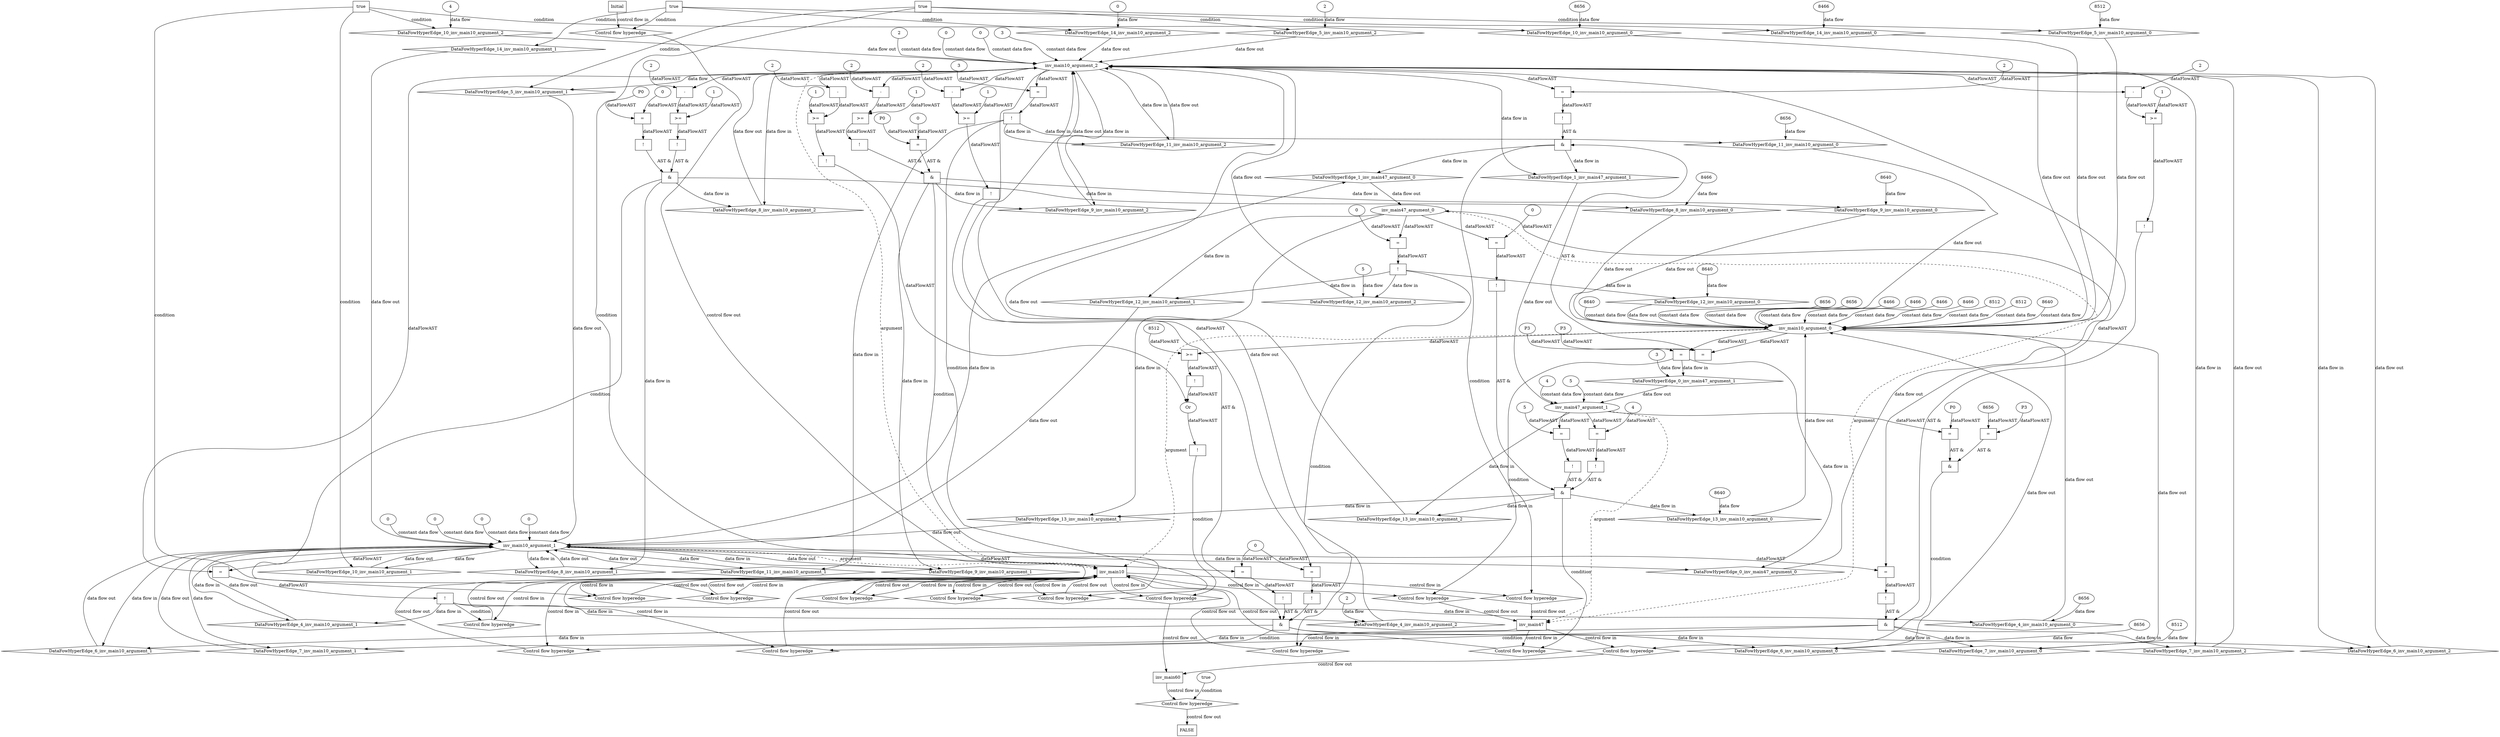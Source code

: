 digraph dag {
"inv_main10" [label="inv_main10" nodeName="inv_main10" class=cfn  shape="rect"];
"inv_main47" [label="inv_main47" nodeName="inv_main47" class=cfn  shape="rect"];
"inv_main60" [label="inv_main60" nodeName="inv_main60" class=cfn  shape="rect"];
FALSE [label="FALSE" nodeName=FALSE class=cfn  shape="rect"];
Initial [label="Initial" nodeName=Initial class=cfn  shape="rect"];
ControlFowHyperEdge_0 [label="Control flow hyperedge" nodeName=ControlFowHyperEdge_0 class=controlFlowHyperEdge shape="diamond"];
"inv_main10" -> ControlFowHyperEdge_0 [label="control flow in"]
ControlFowHyperEdge_0 -> "inv_main47" [label="control flow out"]
ControlFowHyperEdge_1 [label="Control flow hyperedge" nodeName=ControlFowHyperEdge_1 class=controlFlowHyperEdge shape="diamond"];
"inv_main10" -> ControlFowHyperEdge_1 [label="control flow in"]
ControlFowHyperEdge_1 -> "inv_main47" [label="control flow out"]
ControlFowHyperEdge_2 [label="Control flow hyperedge" nodeName=ControlFowHyperEdge_2 class=controlFlowHyperEdge shape="diamond"];
"inv_main10" -> ControlFowHyperEdge_2 [label="control flow in"]
ControlFowHyperEdge_2 -> "inv_main60" [label="control flow out"]
ControlFowHyperEdge_3 [label="Control flow hyperedge" nodeName=ControlFowHyperEdge_3 class=controlFlowHyperEdge shape="diamond"];
"inv_main47" -> ControlFowHyperEdge_3 [label="control flow in"]
ControlFowHyperEdge_3 -> "inv_main60" [label="control flow out"]
ControlFowHyperEdge_4 [label="Control flow hyperedge" nodeName=ControlFowHyperEdge_4 class=controlFlowHyperEdge shape="diamond"];
"inv_main10" -> ControlFowHyperEdge_4 [label="control flow in"]
ControlFowHyperEdge_4 -> "inv_main10" [label="control flow out"]
ControlFowHyperEdge_5 [label="Control flow hyperedge" nodeName=ControlFowHyperEdge_5 class=controlFlowHyperEdge shape="diamond"];
"inv_main10" -> ControlFowHyperEdge_5 [label="control flow in"]
ControlFowHyperEdge_5 -> "inv_main10" [label="control flow out"]
ControlFowHyperEdge_6 [label="Control flow hyperedge" nodeName=ControlFowHyperEdge_6 class=controlFlowHyperEdge shape="diamond"];
"inv_main10" -> ControlFowHyperEdge_6 [label="control flow in"]
ControlFowHyperEdge_6 -> "inv_main10" [label="control flow out"]
ControlFowHyperEdge_7 [label="Control flow hyperedge" nodeName=ControlFowHyperEdge_7 class=controlFlowHyperEdge shape="diamond"];
"inv_main10" -> ControlFowHyperEdge_7 [label="control flow in"]
ControlFowHyperEdge_7 -> "inv_main10" [label="control flow out"]
ControlFowHyperEdge_8 [label="Control flow hyperedge" nodeName=ControlFowHyperEdge_8 class=controlFlowHyperEdge shape="diamond"];
"inv_main10" -> ControlFowHyperEdge_8 [label="control flow in"]
ControlFowHyperEdge_8 -> "inv_main10" [label="control flow out"]
ControlFowHyperEdge_9 [label="Control flow hyperedge" nodeName=ControlFowHyperEdge_9 class=controlFlowHyperEdge shape="diamond"];
"inv_main10" -> ControlFowHyperEdge_9 [label="control flow in"]
ControlFowHyperEdge_9 -> "inv_main10" [label="control flow out"]
ControlFowHyperEdge_10 [label="Control flow hyperedge" nodeName=ControlFowHyperEdge_10 class=controlFlowHyperEdge shape="diamond"];
"inv_main10" -> ControlFowHyperEdge_10 [label="control flow in"]
ControlFowHyperEdge_10 -> "inv_main10" [label="control flow out"]
ControlFowHyperEdge_11 [label="Control flow hyperedge" nodeName=ControlFowHyperEdge_11 class=controlFlowHyperEdge shape="diamond"];
"inv_main10" -> ControlFowHyperEdge_11 [label="control flow in"]
ControlFowHyperEdge_11 -> "inv_main10" [label="control flow out"]
ControlFowHyperEdge_12 [label="Control flow hyperedge" nodeName=ControlFowHyperEdge_12 class=controlFlowHyperEdge shape="diamond"];
"inv_main47" -> ControlFowHyperEdge_12 [label="control flow in"]
ControlFowHyperEdge_12 -> "inv_main10" [label="control flow out"]
ControlFowHyperEdge_13 [label="Control flow hyperedge" nodeName=ControlFowHyperEdge_13 class=controlFlowHyperEdge shape="diamond"];
"inv_main47" -> ControlFowHyperEdge_13 [label="control flow in"]
ControlFowHyperEdge_13 -> "inv_main10" [label="control flow out"]
ControlFowHyperEdge_14 [label="Control flow hyperedge" nodeName=ControlFowHyperEdge_14 class=controlFlowHyperEdge shape="diamond"];
"Initial" -> ControlFowHyperEdge_14 [label="control flow in"]
ControlFowHyperEdge_14 -> "inv_main10" [label="control flow out"]
ControlFowHyperEdge_15 [label="Control flow hyperedge" nodeName=ControlFowHyperEdge_15 class=controlFlowHyperEdge shape="diamond"];
"inv_main60" -> ControlFowHyperEdge_15 [label="control flow in"]
ControlFowHyperEdge_15 -> "FALSE" [label="control flow out"]
"inv_main47_argument_0" [label="inv_main47_argument_0" nodeName=argument0 class=argument  head="inv_main47" shape="oval"];
"inv_main47_argument_0" -> "inv_main47"[label="argument" style="dashed"]
"inv_main47_argument_1" [label="inv_main47_argument_1" nodeName=argument1 class=argument  head="inv_main47" shape="oval"];
"inv_main47_argument_1" -> "inv_main47"[label="argument" style="dashed"]
"inv_main10_argument_0" [label="inv_main10_argument_0" nodeName=argument0 class=argument  head="inv_main10" shape="oval"];
"inv_main10_argument_0" -> "inv_main10"[label="argument" style="dashed"]
"inv_main10_argument_1" [label="inv_main10_argument_1" nodeName=argument1 class=argument  head="inv_main10" shape="oval"];
"inv_main10_argument_1" -> "inv_main10"[label="argument" style="dashed"]
"inv_main10_argument_2" [label="inv_main10_argument_2" nodeName=argument2 class=argument  head="inv_main10" shape="oval"];
"inv_main10_argument_2" -> "inv_main10"[label="argument" style="dashed"]

"xxxinv_main47___inv_main10_0xxxguard_0_node_0" [label="=" nodeName="xxxinv_main47___inv_main10_0xxxguard_0_node_0" class=Operator  shape="rect"];
"xxxinv_main47___inv_main10_0xxxguard_0_node_1" [label="P3" nodeName="xxxinv_main47___inv_main10_0xxxguard_0_node_1" class=Constant ];
"xxxinv_main47___inv_main10_0xxxguard_0_node_1" -> "xxxinv_main47___inv_main10_0xxxguard_0_node_0"[label="dataFlowAST"]
"inv_main10_argument_0" -> "xxxinv_main47___inv_main10_0xxxguard_0_node_0"[label="dataFlowAST"]

"xxxinv_main47___inv_main10_0xxxguard_0_node_0" -> "ControlFowHyperEdge_0" [label="condition"];
"xxxinv_main47___inv_main10_0xxxdataFlow_0_node_0" [label="3" nodeName="xxxinv_main47___inv_main10_0xxxdataFlow_0_node_0" class=Literal ];

"xxxinv_main47___inv_main10_0xxxdataFlow_0_node_0" -> "DataFowHyperEdge_0_inv_main47_argument_1" [label="data flow"];
"xxxinv_main47___inv_main10_1xxx_and" [label="&" nodeName="xxxinv_main47___inv_main10_1xxx_and" class=Operator shape="rect"];
"xxxinv_main47___inv_main10_1xxxguard_0_node_0" [label="!" nodeName="xxxinv_main47___inv_main10_1xxxguard_0_node_0" class=Operator shape="rect"];
"xxxinv_main47___inv_main10_1xxxguard_0_node_1" [label="=" nodeName="xxxinv_main47___inv_main10_1xxxguard_0_node_1" class=Operator  shape="rect"];
"xxxinv_main47___inv_main10_1xxxguard_0_node_3" [label="2" nodeName="xxxinv_main47___inv_main10_1xxxguard_0_node_3" class=Literal ];
"xxxinv_main47___inv_main10_1xxxguard_0_node_1" -> "xxxinv_main47___inv_main10_1xxxguard_0_node_0"[label="dataFlowAST"]
"inv_main10_argument_2" -> "xxxinv_main47___inv_main10_1xxxguard_0_node_1"[label="dataFlowAST"]
"xxxinv_main47___inv_main10_1xxxguard_0_node_3" -> "xxxinv_main47___inv_main10_1xxxguard_0_node_1"[label="dataFlowAST"]

"xxxinv_main47___inv_main10_1xxxguard_0_node_0" -> "xxxinv_main47___inv_main10_1xxx_and" [label="AST &"];
"xxxinv_main47___inv_main10_1xxxguard1_node_0" [label="=" nodeName="xxxinv_main47___inv_main10_1xxxguard1_node_0" class=Operator  shape="rect"];
"xxxinv_main47___inv_main10_1xxxguard1_node_1" [label="P3" nodeName="xxxinv_main47___inv_main10_1xxxguard1_node_1" class=Constant ];
"xxxinv_main47___inv_main10_1xxxguard1_node_1" -> "xxxinv_main47___inv_main10_1xxxguard1_node_0"[label="dataFlowAST"]
"inv_main10_argument_0" -> "xxxinv_main47___inv_main10_1xxxguard1_node_0"[label="dataFlowAST"]

"xxxinv_main47___inv_main10_1xxxguard1_node_0" -> "xxxinv_main47___inv_main10_1xxx_and" [label="AST &"];
"xxxinv_main47___inv_main10_1xxx_and" -> "ControlFowHyperEdge_1" [label="condition"];
"xxxinv_main60___inv_main10_2xxxguard_0_node_0" [label="!" nodeName="xxxinv_main60___inv_main10_2xxxguard_0_node_0" class=Operator shape="rect"];
"xxxinv_main60___inv_main10_2xxxguard_0_node_1" [label="Or" nodeName="xxxinv_main60___inv_main10_2xxxguard_0_node_1" class=Operator ];
"xxxinv_main60___inv_main10_2xxxguard_0_node_2" [label="!" nodeName="xxxinv_main60___inv_main10_2xxxguard_0_node_2" class=Operator shape="rect"];
"xxxinv_main60___inv_main10_2xxxguard_0_node_3" [label=">=" nodeName="xxxinv_main60___inv_main10_2xxxguard_0_node_3" class=Operator  shape="rect"];
"xxxinv_main60___inv_main10_2xxxguard_0_node_4" [label="-" nodeName="xxxinv_main60___inv_main10_2xxxguard_0_node_4" class= Operator shape="rect"];
"xxxinv_main60___inv_main10_2xxxguard_0_node_6" [label="2" nodeName="xxxinv_main60___inv_main10_2xxxguard_0_node_6" class=Literal ];
"xxxinv_main60___inv_main10_2xxxguard_0_node_7" [label="1" nodeName="xxxinv_main60___inv_main10_2xxxguard_0_node_7" class=Literal ];
"xxxinv_main60___inv_main10_2xxxguard_0_node_8" [label="!" nodeName="xxxinv_main60___inv_main10_2xxxguard_0_node_8" class=Operator shape="rect"];
"xxxinv_main60___inv_main10_2xxxguard_0_node_9" [label=">=" nodeName="xxxinv_main60___inv_main10_2xxxguard_0_node_9" class=Operator  shape="rect"];
"xxxinv_main60___inv_main10_2xxxguard_0_node_10" [label="8512" nodeName="xxxinv_main60___inv_main10_2xxxguard_0_node_10" class=Literal ];
"xxxinv_main60___inv_main10_2xxxguard_0_node_1" -> "xxxinv_main60___inv_main10_2xxxguard_0_node_0"[label="dataFlowAST"]
"xxxinv_main60___inv_main10_2xxxguard_0_node_2" -> "xxxinv_main60___inv_main10_2xxxguard_0_node_1"[label="dataFlowAST"]
"xxxinv_main60___inv_main10_2xxxguard_0_node_8" -> "xxxinv_main60___inv_main10_2xxxguard_0_node_1"[label="dataFlowAST"]
"xxxinv_main60___inv_main10_2xxxguard_0_node_3" -> "xxxinv_main60___inv_main10_2xxxguard_0_node_2"[label="dataFlowAST"]
"xxxinv_main60___inv_main10_2xxxguard_0_node_4" -> "xxxinv_main60___inv_main10_2xxxguard_0_node_3"[label="dataFlowAST"]
"xxxinv_main60___inv_main10_2xxxguard_0_node_7" -> "xxxinv_main60___inv_main10_2xxxguard_0_node_3"[label="dataFlowAST"]
"inv_main10_argument_2" -> "xxxinv_main60___inv_main10_2xxxguard_0_node_4"[label="dataFlowAST"]
"xxxinv_main60___inv_main10_2xxxguard_0_node_6" -> "xxxinv_main60___inv_main10_2xxxguard_0_node_4"[label="dataFlowAST"]
"xxxinv_main60___inv_main10_2xxxguard_0_node_9" -> "xxxinv_main60___inv_main10_2xxxguard_0_node_8"[label="dataFlowAST"]
"xxxinv_main60___inv_main10_2xxxguard_0_node_10" -> "xxxinv_main60___inv_main10_2xxxguard_0_node_9"[label="dataFlowAST"]
"inv_main10_argument_0" -> "xxxinv_main60___inv_main10_2xxxguard_0_node_9"[label="dataFlowAST"]

"xxxinv_main60___inv_main10_2xxxguard_0_node_0" -> "ControlFowHyperEdge_2" [label="condition"];
"xxxinv_main60___inv_main47_3xxx_and" [label="&" nodeName="xxxinv_main60___inv_main47_3xxx_and" class=Operator shape="rect"];
"xxxinv_main60___inv_main47_3xxxguard_0_node_0" [label="=" nodeName="xxxinv_main60___inv_main47_3xxxguard_0_node_0" class=Operator  shape="rect"];
"xxxinv_main60___inv_main47_3xxxguard_0_node_1" [label="P0" nodeName="xxxinv_main60___inv_main47_3xxxguard_0_node_1" class=Constant ];
"xxxinv_main60___inv_main47_3xxxguard_0_node_1" -> "xxxinv_main60___inv_main47_3xxxguard_0_node_0"[label="dataFlowAST"]
"inv_main47_argument_1" -> "xxxinv_main60___inv_main47_3xxxguard_0_node_0"[label="dataFlowAST"]

"xxxinv_main60___inv_main47_3xxxguard_0_node_0" -> "xxxinv_main60___inv_main47_3xxx_and" [label="AST &"];
"xxxinv_main60___inv_main47_3xxxguard1_node_0" [label="=" nodeName="xxxinv_main60___inv_main47_3xxxguard1_node_0" class=Operator  shape="rect"];
"xxxinv_main60___inv_main47_3xxxguard1_node_1" [label="P3" nodeName="xxxinv_main60___inv_main47_3xxxguard1_node_1" class=Constant ];
"xxxinv_main60___inv_main47_3xxxguard1_node_2" [label="8656" nodeName="xxxinv_main60___inv_main47_3xxxguard1_node_2" class=Literal ];
"xxxinv_main60___inv_main47_3xxxguard1_node_1" -> "xxxinv_main60___inv_main47_3xxxguard1_node_0"[label="dataFlowAST"]
"xxxinv_main60___inv_main47_3xxxguard1_node_2" -> "xxxinv_main60___inv_main47_3xxxguard1_node_0"[label="dataFlowAST"]

"xxxinv_main60___inv_main47_3xxxguard1_node_0" -> "xxxinv_main60___inv_main47_3xxx_and" [label="AST &"];
"xxxinv_main60___inv_main47_3xxx_and" -> "ControlFowHyperEdge_3" [label="condition"];
"xxxinv_main10___inv_main10_4xxxguard_0_node_0" [label="!" nodeName="xxxinv_main10___inv_main10_4xxxguard_0_node_0" class=Operator shape="rect"];
"xxxinv_main10___inv_main10_4xxxguard_0_node_1" [label="=" nodeName="xxxinv_main10___inv_main10_4xxxguard_0_node_1" class=Operator  shape="rect"];
"xxxinv_main10___inv_main10_4xxxguard_0_node_1" -> "xxxinv_main10___inv_main10_4xxxguard_0_node_0"[label="dataFlowAST"]
"inv_main10_argument_1" -> "xxxinv_main10___inv_main10_4xxxguard_0_node_1"[label="dataFlowAST"]
"inv_main10_argument_2" -> "xxxinv_main10___inv_main10_4xxxguard_0_node_1"[label="dataFlowAST"]

"xxxinv_main10___inv_main10_4xxxguard_0_node_0" -> "ControlFowHyperEdge_4" [label="condition"];
"xxxinv_main10___inv_main10_4xxxdataFlow_0_node_0" [label="8656" nodeName="xxxinv_main10___inv_main10_4xxxdataFlow_0_node_0" class=Literal ];

"xxxinv_main10___inv_main10_4xxxdataFlow_0_node_0" -> "DataFowHyperEdge_4_inv_main10_argument_0" [label="data flow"];
"xxxinv_main10___inv_main10_4xxxdataFlow1_node_0" [label="2" nodeName="xxxinv_main10___inv_main10_4xxxdataFlow1_node_0" class=Literal ];

"xxxinv_main10___inv_main10_4xxxdataFlow1_node_0" -> "DataFowHyperEdge_4_inv_main10_argument_2" [label="data flow"];
"true_5" [label="true" nodeName="true_5" class=true shape="rect"];
"true_5" -> "ControlFowHyperEdge_5" [label="condition"];
"xxxinv_main10___inv_main10_5xxxdataFlow_0_node_0" [label="8512" nodeName="xxxinv_main10___inv_main10_5xxxdataFlow_0_node_0" class=Literal ];

"xxxinv_main10___inv_main10_5xxxdataFlow_0_node_0" -> "DataFowHyperEdge_5_inv_main10_argument_0" [label="data flow"];

"inv_main10_argument_2" -> "DataFowHyperEdge_5_inv_main10_argument_1" [label="data flow"];
"xxxinv_main10___inv_main10_5xxxdataFlow2_node_0" [label="2" nodeName="xxxinv_main10___inv_main10_5xxxdataFlow2_node_0" class=Literal ];

"xxxinv_main10___inv_main10_5xxxdataFlow2_node_0" -> "DataFowHyperEdge_5_inv_main10_argument_2" [label="data flow"];
"xxxinv_main10___inv_main10_6xxx_and" [label="&" nodeName="xxxinv_main10___inv_main10_6xxx_and" class=Operator shape="rect"];
"xxxinv_main10___inv_main10_6xxxguard_0_node_0" [label="!" nodeName="xxxinv_main10___inv_main10_6xxxguard_0_node_0" class=Operator shape="rect"];
"xxxinv_main10___inv_main10_6xxxguard_0_node_1" [label=">=" nodeName="xxxinv_main10___inv_main10_6xxxguard_0_node_1" class=Operator  shape="rect"];
"xxxinv_main10___inv_main10_6xxxguard_0_node_2" [label="-" nodeName="xxxinv_main10___inv_main10_6xxxguard_0_node_2" class= Operator shape="rect"];
"xxxinv_main10___inv_main10_6xxxguard_0_node_4" [label="2" nodeName="xxxinv_main10___inv_main10_6xxxguard_0_node_4" class=Literal ];
"xxxinv_main10___inv_main10_6xxxguard_0_node_5" [label="1" nodeName="xxxinv_main10___inv_main10_6xxxguard_0_node_5" class=Literal ];
"xxxinv_main10___inv_main10_6xxxguard_0_node_1" -> "xxxinv_main10___inv_main10_6xxxguard_0_node_0"[label="dataFlowAST"]
"xxxinv_main10___inv_main10_6xxxguard_0_node_2" -> "xxxinv_main10___inv_main10_6xxxguard_0_node_1"[label="dataFlowAST"]
"xxxinv_main10___inv_main10_6xxxguard_0_node_5" -> "xxxinv_main10___inv_main10_6xxxguard_0_node_1"[label="dataFlowAST"]
"inv_main10_argument_2" -> "xxxinv_main10___inv_main10_6xxxguard_0_node_2"[label="dataFlowAST"]
"xxxinv_main10___inv_main10_6xxxguard_0_node_4" -> "xxxinv_main10___inv_main10_6xxxguard_0_node_2"[label="dataFlowAST"]

"xxxinv_main10___inv_main10_6xxxguard_0_node_0" -> "xxxinv_main10___inv_main10_6xxx_and" [label="AST &"];
"xxxinv_main10___inv_main10_6xxxguard1_node_0" [label="!" nodeName="xxxinv_main10___inv_main10_6xxxguard1_node_0" class=Operator shape="rect"];
"xxxinv_main10___inv_main10_6xxxguard1_node_1" [label="=" nodeName="xxxinv_main10___inv_main10_6xxxguard1_node_1" class=Operator  shape="rect"];
"xxxinv_main10___inv_main10_6xxxguard1_node_3" [label="0" nodeName="xxxinv_main10___inv_main10_6xxxguard1_node_3" class=Literal ];
"xxxinv_main10___inv_main10_6xxxguard1_node_1" -> "xxxinv_main10___inv_main10_6xxxguard1_node_0"[label="dataFlowAST"]
"inv_main10_argument_2" -> "xxxinv_main10___inv_main10_6xxxguard1_node_1"[label="dataFlowAST"]
"xxxinv_main10___inv_main10_6xxxguard1_node_3" -> "xxxinv_main10___inv_main10_6xxxguard1_node_1"[label="dataFlowAST"]

"xxxinv_main10___inv_main10_6xxxguard1_node_0" -> "xxxinv_main10___inv_main10_6xxx_and" [label="AST &"];
"xxxinv_main10___inv_main10_6xxxguard2_node_0" [label="!" nodeName="xxxinv_main10___inv_main10_6xxxguard2_node_0" class=Operator shape="rect"];
"xxxinv_main10___inv_main10_6xxxguard2_node_1" [label="=" nodeName="xxxinv_main10___inv_main10_6xxxguard2_node_1" class=Operator  shape="rect"];
"xxxinv_main10___inv_main10_6xxxguard2_node_1" -> "xxxinv_main10___inv_main10_6xxxguard2_node_0"[label="dataFlowAST"]
"inv_main10_argument_1" -> "xxxinv_main10___inv_main10_6xxxguard2_node_1"[label="dataFlowAST"]
"xxxinv_main10___inv_main10_6xxxguard1_node_3" -> "xxxinv_main10___inv_main10_6xxxguard2_node_1"[label="dataFlowAST"]

"xxxinv_main10___inv_main10_6xxxguard2_node_0" -> "xxxinv_main10___inv_main10_6xxx_and" [label="AST &"];
"xxxinv_main10___inv_main10_6xxx_and" -> "ControlFowHyperEdge_6" [label="condition"];
"xxxinv_main10___inv_main10_6xxxdataFlow_0_node_0" [label="8656" nodeName="xxxinv_main10___inv_main10_6xxxdataFlow_0_node_0" class=Literal ];

"xxxinv_main10___inv_main10_6xxxdataFlow_0_node_0" -> "DataFowHyperEdge_6_inv_main10_argument_0" [label="data flow"];
"xxxinv_main10___inv_main10_7xxx_and" [label="&" nodeName="xxxinv_main10___inv_main10_7xxx_and" class=Operator shape="rect"];
"xxxinv_main10___inv_main10_7xxxguard_0_node_0" [label="!" nodeName="xxxinv_main10___inv_main10_7xxxguard_0_node_0" class=Operator shape="rect"];
"xxxinv_main10___inv_main10_7xxxguard_0_node_1" [label=">=" nodeName="xxxinv_main10___inv_main10_7xxxguard_0_node_1" class=Operator  shape="rect"];
"xxxinv_main10___inv_main10_7xxxguard_0_node_2" [label="-" nodeName="xxxinv_main10___inv_main10_7xxxguard_0_node_2" class= Operator shape="rect"];
"xxxinv_main10___inv_main10_7xxxguard_0_node_4" [label="2" nodeName="xxxinv_main10___inv_main10_7xxxguard_0_node_4" class=Literal ];
"xxxinv_main10___inv_main10_7xxxguard_0_node_5" [label="1" nodeName="xxxinv_main10___inv_main10_7xxxguard_0_node_5" class=Literal ];
"xxxinv_main10___inv_main10_7xxxguard_0_node_1" -> "xxxinv_main10___inv_main10_7xxxguard_0_node_0"[label="dataFlowAST"]
"xxxinv_main10___inv_main10_7xxxguard_0_node_2" -> "xxxinv_main10___inv_main10_7xxxguard_0_node_1"[label="dataFlowAST"]
"xxxinv_main10___inv_main10_7xxxguard_0_node_5" -> "xxxinv_main10___inv_main10_7xxxguard_0_node_1"[label="dataFlowAST"]
"inv_main10_argument_2" -> "xxxinv_main10___inv_main10_7xxxguard_0_node_2"[label="dataFlowAST"]
"xxxinv_main10___inv_main10_7xxxguard_0_node_4" -> "xxxinv_main10___inv_main10_7xxxguard_0_node_2"[label="dataFlowAST"]

"xxxinv_main10___inv_main10_7xxxguard_0_node_0" -> "xxxinv_main10___inv_main10_7xxx_and" [label="AST &"];
"xxxinv_main10___inv_main10_7xxxguard1_node_0" [label="!" nodeName="xxxinv_main10___inv_main10_7xxxguard1_node_0" class=Operator shape="rect"];
"xxxinv_main10___inv_main10_7xxxguard1_node_1" [label="=" nodeName="xxxinv_main10___inv_main10_7xxxguard1_node_1" class=Operator  shape="rect"];
"xxxinv_main10___inv_main10_7xxxguard1_node_1" -> "xxxinv_main10___inv_main10_7xxxguard1_node_0"[label="dataFlowAST"]
"inv_main10_argument_2" -> "xxxinv_main10___inv_main10_7xxxguard1_node_1"[label="dataFlowAST"]
"inv_main10_argument_1" -> "xxxinv_main10___inv_main10_7xxxguard1_node_1"[label="dataFlowAST"]

"xxxinv_main10___inv_main10_7xxxguard1_node_0" -> "xxxinv_main10___inv_main10_7xxx_and" [label="AST &"];
"xxxinv_main10___inv_main10_7xxx_and" -> "ControlFowHyperEdge_7" [label="condition"];
"xxxinv_main10___inv_main10_7xxxdataFlow_0_node_0" [label="8512" nodeName="xxxinv_main10___inv_main10_7xxxdataFlow_0_node_0" class=Literal ];

"xxxinv_main10___inv_main10_7xxxdataFlow_0_node_0" -> "DataFowHyperEdge_7_inv_main10_argument_0" [label="data flow"];

"inv_main10_argument_1" -> "DataFowHyperEdge_7_inv_main10_argument_1" [label="data flow"];
"xxxinv_main10___inv_main10_8xxx_and" [label="&" nodeName="xxxinv_main10___inv_main10_8xxx_and" class=Operator shape="rect"];
"xxxinv_main10___inv_main10_8xxxguard_0_node_0" [label="!" nodeName="xxxinv_main10___inv_main10_8xxxguard_0_node_0" class=Operator shape="rect"];
"xxxinv_main10___inv_main10_8xxxguard_0_node_1" [label=">=" nodeName="xxxinv_main10___inv_main10_8xxxguard_0_node_1" class=Operator  shape="rect"];
"xxxinv_main10___inv_main10_8xxxguard_0_node_2" [label="-" nodeName="xxxinv_main10___inv_main10_8xxxguard_0_node_2" class= Operator shape="rect"];
"xxxinv_main10___inv_main10_8xxxguard_0_node_4" [label="2" nodeName="xxxinv_main10___inv_main10_8xxxguard_0_node_4" class=Literal ];
"xxxinv_main10___inv_main10_8xxxguard_0_node_5" [label="1" nodeName="xxxinv_main10___inv_main10_8xxxguard_0_node_5" class=Literal ];
"xxxinv_main10___inv_main10_8xxxguard_0_node_1" -> "xxxinv_main10___inv_main10_8xxxguard_0_node_0"[label="dataFlowAST"]
"xxxinv_main10___inv_main10_8xxxguard_0_node_2" -> "xxxinv_main10___inv_main10_8xxxguard_0_node_1"[label="dataFlowAST"]
"xxxinv_main10___inv_main10_8xxxguard_0_node_5" -> "xxxinv_main10___inv_main10_8xxxguard_0_node_1"[label="dataFlowAST"]
"inv_main10_argument_2" -> "xxxinv_main10___inv_main10_8xxxguard_0_node_2"[label="dataFlowAST"]
"xxxinv_main10___inv_main10_8xxxguard_0_node_4" -> "xxxinv_main10___inv_main10_8xxxguard_0_node_2"[label="dataFlowAST"]

"xxxinv_main10___inv_main10_8xxxguard_0_node_0" -> "xxxinv_main10___inv_main10_8xxx_and" [label="AST &"];
"xxxinv_main10___inv_main10_8xxxguard1_node_0" [label="!" nodeName="xxxinv_main10___inv_main10_8xxxguard1_node_0" class=Operator shape="rect"];
"xxxinv_main10___inv_main10_8xxxguard1_node_1" [label="=" nodeName="xxxinv_main10___inv_main10_8xxxguard1_node_1" class=Operator  shape="rect"];
"xxxinv_main10___inv_main10_8xxxguard1_node_2" [label="P0" nodeName="xxxinv_main10___inv_main10_8xxxguard1_node_2" class=Constant ];
"xxxinv_main10___inv_main10_8xxxguard1_node_3" [label="0" nodeName="xxxinv_main10___inv_main10_8xxxguard1_node_3" class=Literal ];
"xxxinv_main10___inv_main10_8xxxguard1_node_1" -> "xxxinv_main10___inv_main10_8xxxguard1_node_0"[label="dataFlowAST"]
"xxxinv_main10___inv_main10_8xxxguard1_node_2" -> "xxxinv_main10___inv_main10_8xxxguard1_node_1"[label="dataFlowAST"]
"xxxinv_main10___inv_main10_8xxxguard1_node_3" -> "xxxinv_main10___inv_main10_8xxxguard1_node_1"[label="dataFlowAST"]

"xxxinv_main10___inv_main10_8xxxguard1_node_0" -> "xxxinv_main10___inv_main10_8xxx_and" [label="AST &"];
"xxxinv_main10___inv_main10_8xxx_and" -> "ControlFowHyperEdge_8" [label="condition"];
"xxxinv_main10___inv_main10_8xxxdataFlow_0_node_0" [label="8466" nodeName="xxxinv_main10___inv_main10_8xxxdataFlow_0_node_0" class=Literal ];

"xxxinv_main10___inv_main10_8xxxdataFlow_0_node_0" -> "DataFowHyperEdge_8_inv_main10_argument_0" [label="data flow"];
"xxxinv_main10___inv_main10_9xxx_and" [label="&" nodeName="xxxinv_main10___inv_main10_9xxx_and" class=Operator shape="rect"];
"xxxinv_main10___inv_main10_9xxxguard_0_node_0" [label="!" nodeName="xxxinv_main10___inv_main10_9xxxguard_0_node_0" class=Operator shape="rect"];
"xxxinv_main10___inv_main10_9xxxguard_0_node_1" [label=">=" nodeName="xxxinv_main10___inv_main10_9xxxguard_0_node_1" class=Operator  shape="rect"];
"xxxinv_main10___inv_main10_9xxxguard_0_node_2" [label="-" nodeName="xxxinv_main10___inv_main10_9xxxguard_0_node_2" class= Operator shape="rect"];
"xxxinv_main10___inv_main10_9xxxguard_0_node_4" [label="2" nodeName="xxxinv_main10___inv_main10_9xxxguard_0_node_4" class=Literal ];
"xxxinv_main10___inv_main10_9xxxguard_0_node_5" [label="1" nodeName="xxxinv_main10___inv_main10_9xxxguard_0_node_5" class=Literal ];
"xxxinv_main10___inv_main10_9xxxguard_0_node_1" -> "xxxinv_main10___inv_main10_9xxxguard_0_node_0"[label="dataFlowAST"]
"xxxinv_main10___inv_main10_9xxxguard_0_node_2" -> "xxxinv_main10___inv_main10_9xxxguard_0_node_1"[label="dataFlowAST"]
"xxxinv_main10___inv_main10_9xxxguard_0_node_5" -> "xxxinv_main10___inv_main10_9xxxguard_0_node_1"[label="dataFlowAST"]
"inv_main10_argument_2" -> "xxxinv_main10___inv_main10_9xxxguard_0_node_2"[label="dataFlowAST"]
"xxxinv_main10___inv_main10_9xxxguard_0_node_4" -> "xxxinv_main10___inv_main10_9xxxguard_0_node_2"[label="dataFlowAST"]

"xxxinv_main10___inv_main10_9xxxguard_0_node_0" -> "xxxinv_main10___inv_main10_9xxx_and" [label="AST &"];
"xxxinv_main10___inv_main10_9xxxguard1_node_0" [label="=" nodeName="xxxinv_main10___inv_main10_9xxxguard1_node_0" class=Operator  shape="rect"];
"xxxinv_main10___inv_main10_9xxxguard1_node_1" [label="P0" nodeName="xxxinv_main10___inv_main10_9xxxguard1_node_1" class=Constant ];
"xxxinv_main10___inv_main10_9xxxguard1_node_2" [label="0" nodeName="xxxinv_main10___inv_main10_9xxxguard1_node_2" class=Literal ];
"xxxinv_main10___inv_main10_9xxxguard1_node_1" -> "xxxinv_main10___inv_main10_9xxxguard1_node_0"[label="dataFlowAST"]
"xxxinv_main10___inv_main10_9xxxguard1_node_2" -> "xxxinv_main10___inv_main10_9xxxguard1_node_0"[label="dataFlowAST"]

"xxxinv_main10___inv_main10_9xxxguard1_node_0" -> "xxxinv_main10___inv_main10_9xxx_and" [label="AST &"];
"xxxinv_main10___inv_main10_9xxx_and" -> "ControlFowHyperEdge_9" [label="condition"];
"xxxinv_main10___inv_main10_9xxxdataFlow_0_node_0" [label="8640" nodeName="xxxinv_main10___inv_main10_9xxxdataFlow_0_node_0" class=Literal ];

"xxxinv_main10___inv_main10_9xxxdataFlow_0_node_0" -> "DataFowHyperEdge_9_inv_main10_argument_0" [label="data flow"];
"true_10" [label="true" nodeName="true_10" class=true shape="rect"];
"true_10" -> "ControlFowHyperEdge_10" [label="condition"];
"xxxinv_main10___inv_main10_10xxxdataFlow_0_node_0" [label="8656" nodeName="xxxinv_main10___inv_main10_10xxxdataFlow_0_node_0" class=Literal ];

"xxxinv_main10___inv_main10_10xxxdataFlow_0_node_0" -> "DataFowHyperEdge_10_inv_main10_argument_0" [label="data flow"];

"inv_main10_argument_1" -> "DataFowHyperEdge_10_inv_main10_argument_1" [label="data flow"];
"xxxinv_main10___inv_main10_10xxxdataFlow2_node_0" [label="4" nodeName="xxxinv_main10___inv_main10_10xxxdataFlow2_node_0" class=Literal ];

"xxxinv_main10___inv_main10_10xxxdataFlow2_node_0" -> "DataFowHyperEdge_10_inv_main10_argument_2" [label="data flow"];
"xxxinv_main10___inv_main10_11xxxguard_0_node_0" [label="!" nodeName="xxxinv_main10___inv_main10_11xxxguard_0_node_0" class=Operator shape="rect"];
"xxxinv_main10___inv_main10_11xxxguard_0_node_1" [label="=" nodeName="xxxinv_main10___inv_main10_11xxxguard_0_node_1" class=Operator  shape="rect"];
"xxxinv_main10___inv_main10_11xxxguard_0_node_3" [label="3" nodeName="xxxinv_main10___inv_main10_11xxxguard_0_node_3" class=Literal ];
"xxxinv_main10___inv_main10_11xxxguard_0_node_1" -> "xxxinv_main10___inv_main10_11xxxguard_0_node_0"[label="dataFlowAST"]
"inv_main10_argument_2" -> "xxxinv_main10___inv_main10_11xxxguard_0_node_1"[label="dataFlowAST"]
"xxxinv_main10___inv_main10_11xxxguard_0_node_3" -> "xxxinv_main10___inv_main10_11xxxguard_0_node_1"[label="dataFlowAST"]

"xxxinv_main10___inv_main10_11xxxguard_0_node_0" -> "ControlFowHyperEdge_11" [label="condition"];
"xxxinv_main10___inv_main10_11xxxdataFlow_0_node_0" [label="8656" nodeName="xxxinv_main10___inv_main10_11xxxdataFlow_0_node_0" class=Literal ];

"xxxinv_main10___inv_main10_11xxxdataFlow_0_node_0" -> "DataFowHyperEdge_11_inv_main10_argument_0" [label="data flow"];

"inv_main10_argument_1" -> "DataFowHyperEdge_11_inv_main10_argument_1" [label="data flow"];
"xxxinv_main10___inv_main47_12xxxguard_0_node_0" [label="!" nodeName="xxxinv_main10___inv_main47_12xxxguard_0_node_0" class=Operator shape="rect"];
"xxxinv_main10___inv_main47_12xxxguard_0_node_1" [label="=" nodeName="xxxinv_main10___inv_main47_12xxxguard_0_node_1" class=Operator  shape="rect"];
"xxxinv_main10___inv_main47_12xxxguard_0_node_3" [label="0" nodeName="xxxinv_main10___inv_main47_12xxxguard_0_node_3" class=Literal ];
"xxxinv_main10___inv_main47_12xxxguard_0_node_1" -> "xxxinv_main10___inv_main47_12xxxguard_0_node_0"[label="dataFlowAST"]
"inv_main47_argument_0" -> "xxxinv_main10___inv_main47_12xxxguard_0_node_1"[label="dataFlowAST"]
"xxxinv_main10___inv_main47_12xxxguard_0_node_3" -> "xxxinv_main10___inv_main47_12xxxguard_0_node_1"[label="dataFlowAST"]

"xxxinv_main10___inv_main47_12xxxguard_0_node_0" -> "ControlFowHyperEdge_12" [label="condition"];
"xxxinv_main10___inv_main47_12xxxdataFlow_0_node_0" [label="8640" nodeName="xxxinv_main10___inv_main47_12xxxdataFlow_0_node_0" class=Literal ];

"xxxinv_main10___inv_main47_12xxxdataFlow_0_node_0" -> "DataFowHyperEdge_12_inv_main10_argument_0" [label="data flow"];
"xxxinv_main10___inv_main47_12xxxdataFlow1_node_0" [label="5" nodeName="xxxinv_main10___inv_main47_12xxxdataFlow1_node_0" class=Literal ];

"xxxinv_main10___inv_main47_12xxxdataFlow1_node_0" -> "DataFowHyperEdge_12_inv_main10_argument_2" [label="data flow"];
"xxxinv_main10___inv_main47_13xxx_and" [label="&" nodeName="xxxinv_main10___inv_main47_13xxx_and" class=Operator shape="rect"];
"xxxinv_main10___inv_main47_13xxxguard_0_node_0" [label="!" nodeName="xxxinv_main10___inv_main47_13xxxguard_0_node_0" class=Operator shape="rect"];
"xxxinv_main10___inv_main47_13xxxguard_0_node_1" [label="=" nodeName="xxxinv_main10___inv_main47_13xxxguard_0_node_1" class=Operator  shape="rect"];
"xxxinv_main10___inv_main47_13xxxguard_0_node_3" [label="4" nodeName="xxxinv_main10___inv_main47_13xxxguard_0_node_3" class=Literal ];
"xxxinv_main10___inv_main47_13xxxguard_0_node_1" -> "xxxinv_main10___inv_main47_13xxxguard_0_node_0"[label="dataFlowAST"]
"inv_main47_argument_1" -> "xxxinv_main10___inv_main47_13xxxguard_0_node_1"[label="dataFlowAST"]
"xxxinv_main10___inv_main47_13xxxguard_0_node_3" -> "xxxinv_main10___inv_main47_13xxxguard_0_node_1"[label="dataFlowAST"]

"xxxinv_main10___inv_main47_13xxxguard_0_node_0" -> "xxxinv_main10___inv_main47_13xxx_and" [label="AST &"];
"xxxinv_main10___inv_main47_13xxxguard1_node_0" [label="!" nodeName="xxxinv_main10___inv_main47_13xxxguard1_node_0" class=Operator shape="rect"];
"xxxinv_main10___inv_main47_13xxxguard1_node_1" [label="=" nodeName="xxxinv_main10___inv_main47_13xxxguard1_node_1" class=Operator  shape="rect"];
"xxxinv_main10___inv_main47_13xxxguard1_node_3" [label="5" nodeName="xxxinv_main10___inv_main47_13xxxguard1_node_3" class=Literal ];
"xxxinv_main10___inv_main47_13xxxguard1_node_1" -> "xxxinv_main10___inv_main47_13xxxguard1_node_0"[label="dataFlowAST"]
"inv_main47_argument_1" -> "xxxinv_main10___inv_main47_13xxxguard1_node_1"[label="dataFlowAST"]
"xxxinv_main10___inv_main47_13xxxguard1_node_3" -> "xxxinv_main10___inv_main47_13xxxguard1_node_1"[label="dataFlowAST"]

"xxxinv_main10___inv_main47_13xxxguard1_node_0" -> "xxxinv_main10___inv_main47_13xxx_and" [label="AST &"];
"xxxinv_main10___inv_main47_13xxxguard2_node_0" [label="!" nodeName="xxxinv_main10___inv_main47_13xxxguard2_node_0" class=Operator shape="rect"];
"xxxinv_main10___inv_main47_13xxxguard2_node_1" [label="=" nodeName="xxxinv_main10___inv_main47_13xxxguard2_node_1" class=Operator  shape="rect"];
"xxxinv_main10___inv_main47_13xxxguard2_node_3" [label="0" nodeName="xxxinv_main10___inv_main47_13xxxguard2_node_3" class=Literal ];
"xxxinv_main10___inv_main47_13xxxguard2_node_1" -> "xxxinv_main10___inv_main47_13xxxguard2_node_0"[label="dataFlowAST"]
"inv_main47_argument_0" -> "xxxinv_main10___inv_main47_13xxxguard2_node_1"[label="dataFlowAST"]
"xxxinv_main10___inv_main47_13xxxguard2_node_3" -> "xxxinv_main10___inv_main47_13xxxguard2_node_1"[label="dataFlowAST"]

"xxxinv_main10___inv_main47_13xxxguard2_node_0" -> "xxxinv_main10___inv_main47_13xxx_and" [label="AST &"];
"xxxinv_main10___inv_main47_13xxx_and" -> "ControlFowHyperEdge_13" [label="condition"];
"xxxinv_main10___inv_main47_13xxxdataFlow_0_node_0" [label="8640" nodeName="xxxinv_main10___inv_main47_13xxxdataFlow_0_node_0" class=Literal ];

"xxxinv_main10___inv_main47_13xxxdataFlow_0_node_0" -> "DataFowHyperEdge_13_inv_main10_argument_0" [label="data flow"];
"true_14" [label="true" nodeName="true_14" class=true shape="rect"];
"true_14" -> "ControlFowHyperEdge_14" [label="condition"];
"xxxinv_main10___Initial_14xxxdataFlow_0_node_0" [label="8466" nodeName="xxxinv_main10___Initial_14xxxdataFlow_0_node_0" class=Literal ];

"xxxinv_main10___Initial_14xxxdataFlow_0_node_0" -> "DataFowHyperEdge_14_inv_main10_argument_0" [label="data flow"];
"xxxinv_main10___Initial_14xxxdataFlow1_node_0" [label="0" nodeName="xxxinv_main10___Initial_14xxxdataFlow1_node_0" class=Literal ];

"xxxinv_main10___Initial_14xxxdataFlow1_node_0" -> "DataFowHyperEdge_14_inv_main10_argument_2" [label="data flow"];
"xxxFALSE___inv_main60_15xxxguard_0_node_0" [label="true" nodeName="xxxFALSE___inv_main60_15xxxguard_0_node_0" class=BoolValue ];

"xxxFALSE___inv_main60_15xxxguard_0_node_0" -> "ControlFowHyperEdge_15" [label="condition"];
"DataFowHyperEdge_0_inv_main47_argument_0" [label="DataFowHyperEdge_0_inv_main47_argument_0" nodeName="DataFowHyperEdge_0_inv_main47_argument_0" class=DataFlowHyperedge shape="diamond"];
"DataFowHyperEdge_0_inv_main47_argument_0" -> "inv_main47_argument_0"[label="data flow out"]
"xxxinv_main47___inv_main10_0xxxguard_0_node_0" -> "DataFowHyperEdge_0_inv_main47_argument_0"[label="data flow in"]
"DataFowHyperEdge_0_inv_main47_argument_1" [label="DataFowHyperEdge_0_inv_main47_argument_1" nodeName="DataFowHyperEdge_0_inv_main47_argument_1" class=DataFlowHyperedge shape="diamond"];
"DataFowHyperEdge_0_inv_main47_argument_1" -> "inv_main47_argument_1"[label="data flow out"]
"xxxinv_main47___inv_main10_0xxxguard_0_node_0" -> "DataFowHyperEdge_0_inv_main47_argument_1"[label="data flow in"]
"DataFowHyperEdge_1_inv_main47_argument_0" [label="DataFowHyperEdge_1_inv_main47_argument_0" nodeName="DataFowHyperEdge_1_inv_main47_argument_0" class=DataFlowHyperedge shape="diamond"];
"DataFowHyperEdge_1_inv_main47_argument_0" -> "inv_main47_argument_0"[label="data flow out"]
"xxxinv_main47___inv_main10_1xxx_and" -> "DataFowHyperEdge_1_inv_main47_argument_0"[label="data flow in"]
"DataFowHyperEdge_1_inv_main47_argument_1" [label="DataFowHyperEdge_1_inv_main47_argument_1" nodeName="DataFowHyperEdge_1_inv_main47_argument_1" class=DataFlowHyperedge shape="diamond"];
"DataFowHyperEdge_1_inv_main47_argument_1" -> "inv_main47_argument_1"[label="data flow out"]
"xxxinv_main47___inv_main10_1xxx_and" -> "DataFowHyperEdge_1_inv_main47_argument_1"[label="data flow in"]
"DataFowHyperEdge_4_inv_main10_argument_0" [label="DataFowHyperEdge_4_inv_main10_argument_0" nodeName="DataFowHyperEdge_4_inv_main10_argument_0" class=DataFlowHyperedge shape="diamond"];
"DataFowHyperEdge_4_inv_main10_argument_0" -> "inv_main10_argument_0"[label="data flow out"]
"xxxinv_main10___inv_main10_4xxxguard_0_node_0" -> "DataFowHyperEdge_4_inv_main10_argument_0"[label="data flow in"]
"DataFowHyperEdge_4_inv_main10_argument_1" [label="DataFowHyperEdge_4_inv_main10_argument_1" nodeName="DataFowHyperEdge_4_inv_main10_argument_1" class=DataFlowHyperedge shape="diamond"];
"DataFowHyperEdge_4_inv_main10_argument_1" -> "inv_main10_argument_1"[label="data flow out"]
"xxxinv_main10___inv_main10_4xxxguard_0_node_0" -> "DataFowHyperEdge_4_inv_main10_argument_1"[label="data flow in"]
"DataFowHyperEdge_4_inv_main10_argument_2" [label="DataFowHyperEdge_4_inv_main10_argument_2" nodeName="DataFowHyperEdge_4_inv_main10_argument_2" class=DataFlowHyperedge shape="diamond"];
"DataFowHyperEdge_4_inv_main10_argument_2" -> "inv_main10_argument_2"[label="data flow out"]
"xxxinv_main10___inv_main10_4xxxguard_0_node_0" -> "DataFowHyperEdge_4_inv_main10_argument_2"[label="data flow in"]
"DataFowHyperEdge_5_inv_main10_argument_0" [label="DataFowHyperEdge_5_inv_main10_argument_0" nodeName="DataFowHyperEdge_5_inv_main10_argument_0" class=DataFlowHyperedge shape="diamond"];
"DataFowHyperEdge_5_inv_main10_argument_0" -> "inv_main10_argument_0"[label="data flow out"]
"true_5" -> "DataFowHyperEdge_5_inv_main10_argument_0" [label="condition"];
"DataFowHyperEdge_5_inv_main10_argument_1" [label="DataFowHyperEdge_5_inv_main10_argument_1" nodeName="DataFowHyperEdge_5_inv_main10_argument_1" class=DataFlowHyperedge shape="diamond"];
"DataFowHyperEdge_5_inv_main10_argument_1" -> "inv_main10_argument_1"[label="data flow out"]
"true_5" -> "DataFowHyperEdge_5_inv_main10_argument_1" [label="condition"];
"DataFowHyperEdge_5_inv_main10_argument_2" [label="DataFowHyperEdge_5_inv_main10_argument_2" nodeName="DataFowHyperEdge_5_inv_main10_argument_2" class=DataFlowHyperedge shape="diamond"];
"DataFowHyperEdge_5_inv_main10_argument_2" -> "inv_main10_argument_2"[label="data flow out"]
"true_5" -> "DataFowHyperEdge_5_inv_main10_argument_2" [label="condition"];
"DataFowHyperEdge_6_inv_main10_argument_0" [label="DataFowHyperEdge_6_inv_main10_argument_0" nodeName="DataFowHyperEdge_6_inv_main10_argument_0" class=DataFlowHyperedge shape="diamond"];
"DataFowHyperEdge_6_inv_main10_argument_0" -> "inv_main10_argument_0"[label="data flow out"]
"xxxinv_main10___inv_main10_6xxx_and" -> "DataFowHyperEdge_6_inv_main10_argument_0"[label="data flow in"]
"DataFowHyperEdge_6_inv_main10_argument_1" [label="DataFowHyperEdge_6_inv_main10_argument_1" nodeName="DataFowHyperEdge_6_inv_main10_argument_1" class=DataFlowHyperedge shape="diamond"];
"DataFowHyperEdge_6_inv_main10_argument_1" -> "inv_main10_argument_1"[label="data flow out"]
"xxxinv_main10___inv_main10_6xxx_and" -> "DataFowHyperEdge_6_inv_main10_argument_1"[label="data flow in"]
"DataFowHyperEdge_6_inv_main10_argument_2" [label="DataFowHyperEdge_6_inv_main10_argument_2" nodeName="DataFowHyperEdge_6_inv_main10_argument_2" class=DataFlowHyperedge shape="diamond"];
"DataFowHyperEdge_6_inv_main10_argument_2" -> "inv_main10_argument_2"[label="data flow out"]
"xxxinv_main10___inv_main10_6xxx_and" -> "DataFowHyperEdge_6_inv_main10_argument_2"[label="data flow in"]
"DataFowHyperEdge_7_inv_main10_argument_0" [label="DataFowHyperEdge_7_inv_main10_argument_0" nodeName="DataFowHyperEdge_7_inv_main10_argument_0" class=DataFlowHyperedge shape="diamond"];
"DataFowHyperEdge_7_inv_main10_argument_0" -> "inv_main10_argument_0"[label="data flow out"]
"xxxinv_main10___inv_main10_7xxx_and" -> "DataFowHyperEdge_7_inv_main10_argument_0"[label="data flow in"]
"DataFowHyperEdge_7_inv_main10_argument_1" [label="DataFowHyperEdge_7_inv_main10_argument_1" nodeName="DataFowHyperEdge_7_inv_main10_argument_1" class=DataFlowHyperedge shape="diamond"];
"DataFowHyperEdge_7_inv_main10_argument_1" -> "inv_main10_argument_1"[label="data flow out"]
"xxxinv_main10___inv_main10_7xxx_and" -> "DataFowHyperEdge_7_inv_main10_argument_1"[label="data flow in"]
"DataFowHyperEdge_7_inv_main10_argument_2" [label="DataFowHyperEdge_7_inv_main10_argument_2" nodeName="DataFowHyperEdge_7_inv_main10_argument_2" class=DataFlowHyperedge shape="diamond"];
"DataFowHyperEdge_7_inv_main10_argument_2" -> "inv_main10_argument_2"[label="data flow out"]
"xxxinv_main10___inv_main10_7xxx_and" -> "DataFowHyperEdge_7_inv_main10_argument_2"[label="data flow in"]
"DataFowHyperEdge_8_inv_main10_argument_0" [label="DataFowHyperEdge_8_inv_main10_argument_0" nodeName="DataFowHyperEdge_8_inv_main10_argument_0" class=DataFlowHyperedge shape="diamond"];
"DataFowHyperEdge_8_inv_main10_argument_0" -> "inv_main10_argument_0"[label="data flow out"]
"xxxinv_main10___inv_main10_8xxx_and" -> "DataFowHyperEdge_8_inv_main10_argument_0"[label="data flow in"]
"DataFowHyperEdge_8_inv_main10_argument_1" [label="DataFowHyperEdge_8_inv_main10_argument_1" nodeName="DataFowHyperEdge_8_inv_main10_argument_1" class=DataFlowHyperedge shape="diamond"];
"DataFowHyperEdge_8_inv_main10_argument_1" -> "inv_main10_argument_1"[label="data flow out"]
"xxxinv_main10___inv_main10_8xxx_and" -> "DataFowHyperEdge_8_inv_main10_argument_1"[label="data flow in"]
"DataFowHyperEdge_8_inv_main10_argument_2" [label="DataFowHyperEdge_8_inv_main10_argument_2" nodeName="DataFowHyperEdge_8_inv_main10_argument_2" class=DataFlowHyperedge shape="diamond"];
"DataFowHyperEdge_8_inv_main10_argument_2" -> "inv_main10_argument_2"[label="data flow out"]
"xxxinv_main10___inv_main10_8xxx_and" -> "DataFowHyperEdge_8_inv_main10_argument_2"[label="data flow in"]
"DataFowHyperEdge_9_inv_main10_argument_0" [label="DataFowHyperEdge_9_inv_main10_argument_0" nodeName="DataFowHyperEdge_9_inv_main10_argument_0" class=DataFlowHyperedge shape="diamond"];
"DataFowHyperEdge_9_inv_main10_argument_0" -> "inv_main10_argument_0"[label="data flow out"]
"xxxinv_main10___inv_main10_9xxx_and" -> "DataFowHyperEdge_9_inv_main10_argument_0"[label="data flow in"]
"DataFowHyperEdge_9_inv_main10_argument_1" [label="DataFowHyperEdge_9_inv_main10_argument_1" nodeName="DataFowHyperEdge_9_inv_main10_argument_1" class=DataFlowHyperedge shape="diamond"];
"DataFowHyperEdge_9_inv_main10_argument_1" -> "inv_main10_argument_1"[label="data flow out"]
"xxxinv_main10___inv_main10_9xxx_and" -> "DataFowHyperEdge_9_inv_main10_argument_1"[label="data flow in"]
"DataFowHyperEdge_9_inv_main10_argument_2" [label="DataFowHyperEdge_9_inv_main10_argument_2" nodeName="DataFowHyperEdge_9_inv_main10_argument_2" class=DataFlowHyperedge shape="diamond"];
"DataFowHyperEdge_9_inv_main10_argument_2" -> "inv_main10_argument_2"[label="data flow out"]
"xxxinv_main10___inv_main10_9xxx_and" -> "DataFowHyperEdge_9_inv_main10_argument_2"[label="data flow in"]
"DataFowHyperEdge_10_inv_main10_argument_0" [label="DataFowHyperEdge_10_inv_main10_argument_0" nodeName="DataFowHyperEdge_10_inv_main10_argument_0" class=DataFlowHyperedge shape="diamond"];
"DataFowHyperEdge_10_inv_main10_argument_0" -> "inv_main10_argument_0"[label="data flow out"]
"true_10" -> "DataFowHyperEdge_10_inv_main10_argument_0" [label="condition"];
"DataFowHyperEdge_10_inv_main10_argument_1" [label="DataFowHyperEdge_10_inv_main10_argument_1" nodeName="DataFowHyperEdge_10_inv_main10_argument_1" class=DataFlowHyperedge shape="diamond"];
"DataFowHyperEdge_10_inv_main10_argument_1" -> "inv_main10_argument_1"[label="data flow out"]
"true_10" -> "DataFowHyperEdge_10_inv_main10_argument_1" [label="condition"];
"DataFowHyperEdge_10_inv_main10_argument_2" [label="DataFowHyperEdge_10_inv_main10_argument_2" nodeName="DataFowHyperEdge_10_inv_main10_argument_2" class=DataFlowHyperedge shape="diamond"];
"DataFowHyperEdge_10_inv_main10_argument_2" -> "inv_main10_argument_2"[label="data flow out"]
"true_10" -> "DataFowHyperEdge_10_inv_main10_argument_2" [label="condition"];
"DataFowHyperEdge_11_inv_main10_argument_0" [label="DataFowHyperEdge_11_inv_main10_argument_0" nodeName="DataFowHyperEdge_11_inv_main10_argument_0" class=DataFlowHyperedge shape="diamond"];
"DataFowHyperEdge_11_inv_main10_argument_0" -> "inv_main10_argument_0"[label="data flow out"]
"xxxinv_main10___inv_main10_11xxxguard_0_node_0" -> "DataFowHyperEdge_11_inv_main10_argument_0"[label="data flow in"]
"DataFowHyperEdge_11_inv_main10_argument_1" [label="DataFowHyperEdge_11_inv_main10_argument_1" nodeName="DataFowHyperEdge_11_inv_main10_argument_1" class=DataFlowHyperedge shape="diamond"];
"DataFowHyperEdge_11_inv_main10_argument_1" -> "inv_main10_argument_1"[label="data flow out"]
"xxxinv_main10___inv_main10_11xxxguard_0_node_0" -> "DataFowHyperEdge_11_inv_main10_argument_1"[label="data flow in"]
"DataFowHyperEdge_11_inv_main10_argument_2" [label="DataFowHyperEdge_11_inv_main10_argument_2" nodeName="DataFowHyperEdge_11_inv_main10_argument_2" class=DataFlowHyperedge shape="diamond"];
"DataFowHyperEdge_11_inv_main10_argument_2" -> "inv_main10_argument_2"[label="data flow out"]
"xxxinv_main10___inv_main10_11xxxguard_0_node_0" -> "DataFowHyperEdge_11_inv_main10_argument_2"[label="data flow in"]
"DataFowHyperEdge_12_inv_main10_argument_0" [label="DataFowHyperEdge_12_inv_main10_argument_0" nodeName="DataFowHyperEdge_12_inv_main10_argument_0" class=DataFlowHyperedge shape="diamond"];
"DataFowHyperEdge_12_inv_main10_argument_0" -> "inv_main10_argument_0"[label="data flow out"]
"xxxinv_main10___inv_main47_12xxxguard_0_node_0" -> "DataFowHyperEdge_12_inv_main10_argument_0"[label="data flow in"]
"DataFowHyperEdge_12_inv_main10_argument_1" [label="DataFowHyperEdge_12_inv_main10_argument_1" nodeName="DataFowHyperEdge_12_inv_main10_argument_1" class=DataFlowHyperedge shape="diamond"];
"DataFowHyperEdge_12_inv_main10_argument_1" -> "inv_main10_argument_1"[label="data flow out"]
"xxxinv_main10___inv_main47_12xxxguard_0_node_0" -> "DataFowHyperEdge_12_inv_main10_argument_1"[label="data flow in"]
"DataFowHyperEdge_12_inv_main10_argument_2" [label="DataFowHyperEdge_12_inv_main10_argument_2" nodeName="DataFowHyperEdge_12_inv_main10_argument_2" class=DataFlowHyperedge shape="diamond"];
"DataFowHyperEdge_12_inv_main10_argument_2" -> "inv_main10_argument_2"[label="data flow out"]
"xxxinv_main10___inv_main47_12xxxguard_0_node_0" -> "DataFowHyperEdge_12_inv_main10_argument_2"[label="data flow in"]
"DataFowHyperEdge_13_inv_main10_argument_0" [label="DataFowHyperEdge_13_inv_main10_argument_0" nodeName="DataFowHyperEdge_13_inv_main10_argument_0" class=DataFlowHyperedge shape="diamond"];
"DataFowHyperEdge_13_inv_main10_argument_0" -> "inv_main10_argument_0"[label="data flow out"]
"xxxinv_main10___inv_main47_13xxx_and" -> "DataFowHyperEdge_13_inv_main10_argument_0"[label="data flow in"]
"DataFowHyperEdge_13_inv_main10_argument_1" [label="DataFowHyperEdge_13_inv_main10_argument_1" nodeName="DataFowHyperEdge_13_inv_main10_argument_1" class=DataFlowHyperedge shape="diamond"];
"DataFowHyperEdge_13_inv_main10_argument_1" -> "inv_main10_argument_1"[label="data flow out"]
"xxxinv_main10___inv_main47_13xxx_and" -> "DataFowHyperEdge_13_inv_main10_argument_1"[label="data flow in"]
"DataFowHyperEdge_13_inv_main10_argument_2" [label="DataFowHyperEdge_13_inv_main10_argument_2" nodeName="DataFowHyperEdge_13_inv_main10_argument_2" class=DataFlowHyperedge shape="diamond"];
"DataFowHyperEdge_13_inv_main10_argument_2" -> "inv_main10_argument_2"[label="data flow out"]
"xxxinv_main10___inv_main47_13xxx_and" -> "DataFowHyperEdge_13_inv_main10_argument_2"[label="data flow in"]
"DataFowHyperEdge_14_inv_main10_argument_0" [label="DataFowHyperEdge_14_inv_main10_argument_0" nodeName="DataFowHyperEdge_14_inv_main10_argument_0" class=DataFlowHyperedge shape="diamond"];
"DataFowHyperEdge_14_inv_main10_argument_0" -> "inv_main10_argument_0"[label="data flow out"]
"true_14" -> "DataFowHyperEdge_14_inv_main10_argument_0" [label="condition"];
"DataFowHyperEdge_14_inv_main10_argument_1" [label="DataFowHyperEdge_14_inv_main10_argument_1" nodeName="DataFowHyperEdge_14_inv_main10_argument_1" class=DataFlowHyperedge shape="diamond"];
"DataFowHyperEdge_14_inv_main10_argument_1" -> "inv_main10_argument_1"[label="data flow out"]
"true_14" -> "DataFowHyperEdge_14_inv_main10_argument_1" [label="condition"];
"DataFowHyperEdge_14_inv_main10_argument_2" [label="DataFowHyperEdge_14_inv_main10_argument_2" nodeName="DataFowHyperEdge_14_inv_main10_argument_2" class=DataFlowHyperedge shape="diamond"];
"DataFowHyperEdge_14_inv_main10_argument_2" -> "inv_main10_argument_2"[label="data flow out"]
"true_14" -> "DataFowHyperEdge_14_inv_main10_argument_2" [label="condition"];
"xxxinv_main47___inv_main10_0xxxinv_main10_argument_0_constant_8656" [label="8656" nodeName="xxxinv_main47___inv_main10_0xxxinv_main10_argument_0_constant_8656" class=Constant];
"xxxinv_main47___inv_main10_0xxxinv_main10_argument_0_constant_8656" -> "inv_main10_argument_0" [label="constant data flow"];
"xxxinv_main47___inv_main10_0xxxinv_main10_argument_2_constant_2" [label="2" nodeName="xxxinv_main47___inv_main10_0xxxinv_main10_argument_2_constant_2" class=Constant];
"xxxinv_main47___inv_main10_0xxxinv_main10_argument_2_constant_2" -> "inv_main10_argument_2" [label="constant data flow"];
"xxxinv_main47___inv_main10_1xxxinv_main10_argument_0_constant_8656" [label="8656" nodeName="xxxinv_main47___inv_main10_1xxxinv_main10_argument_0_constant_8656" class=Constant];
"xxxinv_main47___inv_main10_1xxxinv_main10_argument_0_constant_8656" -> "inv_main10_argument_0" [label="constant data flow"];
"xxxinv_main60___inv_main47_3xxxinv_main47_argument_1_constant_5" [label="5" nodeName="xxxinv_main60___inv_main47_3xxxinv_main47_argument_1_constant_5" class=Constant];
"xxxinv_main60___inv_main47_3xxxinv_main47_argument_1_constant_5" -> "inv_main47_argument_1" [label="constant data flow"];
"xxxinv_main10___inv_main10_4xxxinv_main10_argument_0_constant_8466" [label="8466" nodeName="xxxinv_main10___inv_main10_4xxxinv_main10_argument_0_constant_8466" class=Constant];
"xxxinv_main10___inv_main10_4xxxinv_main10_argument_0_constant_8466" -> "inv_main10_argument_0" [label="constant data flow"];
"xxxinv_main10___inv_main10_4xxxinv_main10_argument_2_constant_0" [label="0" nodeName="xxxinv_main10___inv_main10_4xxxinv_main10_argument_2_constant_0" class=Constant];
"xxxinv_main10___inv_main10_4xxxinv_main10_argument_2_constant_0" -> "inv_main10_argument_2" [label="constant data flow"];
"xxxinv_main10___inv_main10_5xxxinv_main10_argument_0_constant_8466" [label="8466" nodeName="xxxinv_main10___inv_main10_5xxxinv_main10_argument_0_constant_8466" class=Constant];
"xxxinv_main10___inv_main10_5xxxinv_main10_argument_0_constant_8466" -> "inv_main10_argument_0" [label="constant data flow"];
"xxxinv_main10___inv_main10_5xxxinv_main10_argument_1_constant_0" [label="0" nodeName="xxxinv_main10___inv_main10_5xxxinv_main10_argument_1_constant_0" class=Constant];
"xxxinv_main10___inv_main10_5xxxinv_main10_argument_1_constant_0" -> "inv_main10_argument_1" [label="constant data flow"];
"xxxinv_main10___inv_main10_5xxxinv_main10_argument_2_constant_0" [label="0" nodeName="xxxinv_main10___inv_main10_5xxxinv_main10_argument_2_constant_0" class=Constant];
"xxxinv_main10___inv_main10_5xxxinv_main10_argument_2_constant_0" -> "inv_main10_argument_2" [label="constant data flow"];
"xxxinv_main10___inv_main10_6xxxinv_main10_argument_0_constant_8466" [label="8466" nodeName="xxxinv_main10___inv_main10_6xxxinv_main10_argument_0_constant_8466" class=Constant];
"xxxinv_main10___inv_main10_6xxxinv_main10_argument_0_constant_8466" -> "inv_main10_argument_0" [label="constant data flow"];
"xxxinv_main10___inv_main10_7xxxinv_main10_argument_0_constant_8466" [label="8466" nodeName="xxxinv_main10___inv_main10_7xxxinv_main10_argument_0_constant_8466" class=Constant];
"xxxinv_main10___inv_main10_7xxxinv_main10_argument_0_constant_8466" -> "inv_main10_argument_0" [label="constant data flow"];
"xxxinv_main10___inv_main10_7xxxinv_main10_argument_1_constant_0" [label="0" nodeName="xxxinv_main10___inv_main10_7xxxinv_main10_argument_1_constant_0" class=Constant];
"xxxinv_main10___inv_main10_7xxxinv_main10_argument_1_constant_0" -> "inv_main10_argument_1" [label="constant data flow"];
"xxxinv_main10___inv_main10_8xxxinv_main10_argument_0_constant_8512" [label="8512" nodeName="xxxinv_main10___inv_main10_8xxxinv_main10_argument_0_constant_8512" class=Constant];
"xxxinv_main10___inv_main10_8xxxinv_main10_argument_0_constant_8512" -> "inv_main10_argument_0" [label="constant data flow"];
"xxxinv_main10___inv_main10_9xxxinv_main10_argument_0_constant_8512" [label="8512" nodeName="xxxinv_main10___inv_main10_9xxxinv_main10_argument_0_constant_8512" class=Constant];
"xxxinv_main10___inv_main10_9xxxinv_main10_argument_0_constant_8512" -> "inv_main10_argument_0" [label="constant data flow"];
"xxxinv_main10___inv_main10_10xxxinv_main10_argument_0_constant_8640" [label="8640" nodeName="xxxinv_main10___inv_main10_10xxxinv_main10_argument_0_constant_8640" class=Constant];
"xxxinv_main10___inv_main10_10xxxinv_main10_argument_0_constant_8640" -> "inv_main10_argument_0" [label="constant data flow"];
"xxxinv_main10___inv_main10_10xxxinv_main10_argument_1_constant_0" [label="0" nodeName="xxxinv_main10___inv_main10_10xxxinv_main10_argument_1_constant_0" class=Constant];
"xxxinv_main10___inv_main10_10xxxinv_main10_argument_1_constant_0" -> "inv_main10_argument_1" [label="constant data flow"];
"xxxinv_main10___inv_main10_10xxxinv_main10_argument_2_constant_3" [label="3" nodeName="xxxinv_main10___inv_main10_10xxxinv_main10_argument_2_constant_3" class=Constant];
"xxxinv_main10___inv_main10_10xxxinv_main10_argument_2_constant_3" -> "inv_main10_argument_2" [label="constant data flow"];
"xxxinv_main10___inv_main10_11xxxinv_main10_argument_0_constant_8640" [label="8640" nodeName="xxxinv_main10___inv_main10_11xxxinv_main10_argument_0_constant_8640" class=Constant];
"xxxinv_main10___inv_main10_11xxxinv_main10_argument_0_constant_8640" -> "inv_main10_argument_0" [label="constant data flow"];
"xxxinv_main10___inv_main10_11xxxinv_main10_argument_1_constant_0" [label="0" nodeName="xxxinv_main10___inv_main10_11xxxinv_main10_argument_1_constant_0" class=Constant];
"xxxinv_main10___inv_main10_11xxxinv_main10_argument_1_constant_0" -> "inv_main10_argument_1" [label="constant data flow"];
"xxxinv_main10___inv_main47_12xxxinv_main47_argument_1_constant_4" [label="4" nodeName="xxxinv_main10___inv_main47_12xxxinv_main47_argument_1_constant_4" class=Constant];
"xxxinv_main10___inv_main47_12xxxinv_main47_argument_1_constant_4" -> "inv_main47_argument_1" [label="constant data flow"];
"inv_main10_argument_1" -> "DataFowHyperEdge_0_inv_main47_argument_0"[label="data flow in"]
"inv_main10_argument_1" -> "DataFowHyperEdge_1_inv_main47_argument_0"[label="data flow in"]
"inv_main10_argument_2" -> "DataFowHyperEdge_1_inv_main47_argument_1"[label="data flow in"]
"inv_main10_argument_1" -> "DataFowHyperEdge_4_inv_main10_argument_1"[label="data flow in"]
"inv_main10_argument_1" -> "DataFowHyperEdge_6_inv_main10_argument_1"[label="data flow in"]
"inv_main10_argument_2" -> "DataFowHyperEdge_6_inv_main10_argument_2"[label="data flow in"]
"inv_main10_argument_2" -> "DataFowHyperEdge_7_inv_main10_argument_2"[label="data flow in"]
"inv_main10_argument_1" -> "DataFowHyperEdge_8_inv_main10_argument_1"[label="data flow in"]
"inv_main10_argument_2" -> "DataFowHyperEdge_8_inv_main10_argument_2"[label="data flow in"]
"inv_main10_argument_1" -> "DataFowHyperEdge_9_inv_main10_argument_1"[label="data flow in"]
"inv_main10_argument_2" -> "DataFowHyperEdge_9_inv_main10_argument_2"[label="data flow in"]
"inv_main10_argument_2" -> "DataFowHyperEdge_11_inv_main10_argument_2"[label="data flow in"]
"inv_main47_argument_0" -> "DataFowHyperEdge_12_inv_main10_argument_1"[label="data flow in"]
"inv_main47_argument_0" -> "DataFowHyperEdge_13_inv_main10_argument_1"[label="data flow in"]
"inv_main47_argument_1" -> "DataFowHyperEdge_13_inv_main10_argument_2"[label="data flow in"]




}
